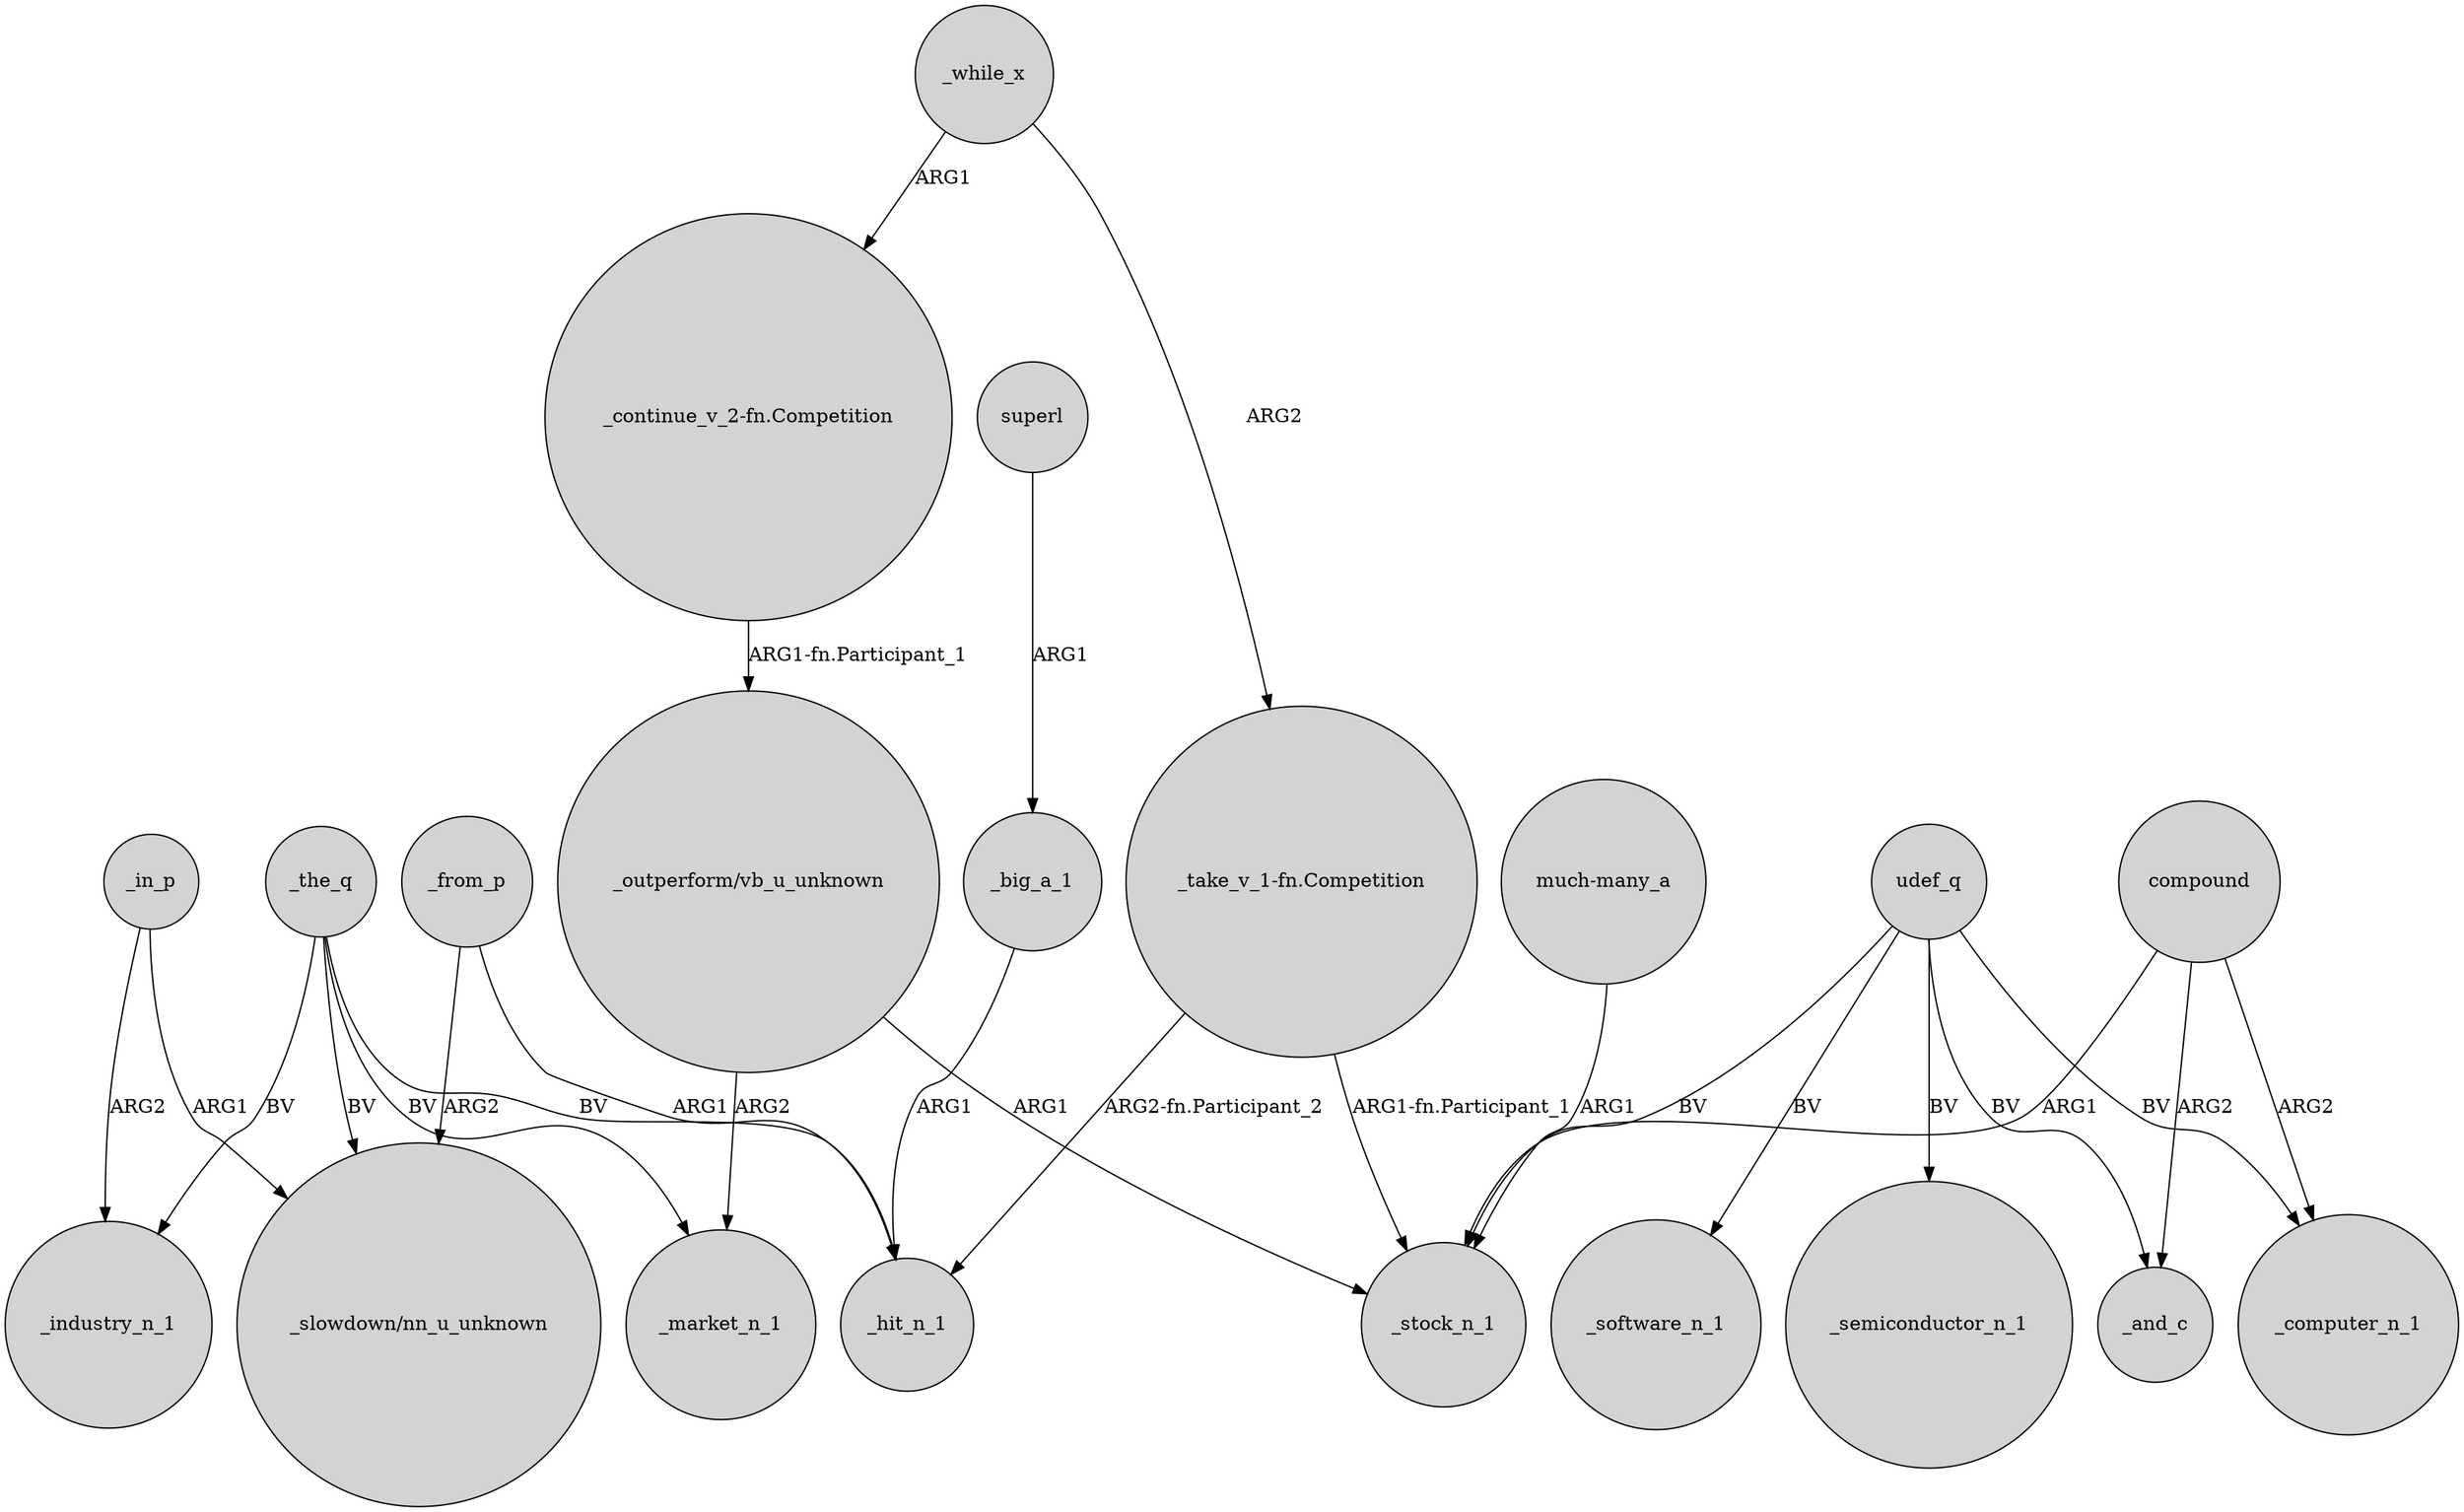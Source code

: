 digraph {
	node [shape=circle style=filled]
	_from_p -> "_slowdown/nn_u_unknown" [label=ARG2]
	_in_p -> "_slowdown/nn_u_unknown" [label=ARG1]
	_the_q -> _hit_n_1 [label=BV]
	_the_q -> "_slowdown/nn_u_unknown" [label=BV]
	compound -> _computer_n_1 [label=ARG2]
	udef_q -> _semiconductor_n_1 [label=BV]
	_while_x -> "_continue_v_2-fn.Competition" [label=ARG1]
	_while_x -> "_take_v_1-fn.Competition" [label=ARG2]
	udef_q -> _and_c [label=BV]
	compound -> _and_c [label=ARG2]
	_the_q -> _market_n_1 [label=BV]
	"_take_v_1-fn.Competition" -> _stock_n_1 [label="ARG1-fn.Participant_1"]
	compound -> _stock_n_1 [label=ARG1]
	"_take_v_1-fn.Competition" -> _hit_n_1 [label="ARG2-fn.Participant_2"]
	udef_q -> _stock_n_1 [label=BV]
	superl -> _big_a_1 [label=ARG1]
	"_continue_v_2-fn.Competition" -> "_outperform/vb_u_unknown" [label="ARG1-fn.Participant_1"]
	_in_p -> _industry_n_1 [label=ARG2]
	udef_q -> _computer_n_1 [label=BV]
	"much-many_a" -> _stock_n_1 [label=ARG1]
	_from_p -> _hit_n_1 [label=ARG1]
	_big_a_1 -> _hit_n_1 [label=ARG1]
	"_outperform/vb_u_unknown" -> _market_n_1 [label=ARG2]
	udef_q -> _software_n_1 [label=BV]
	_the_q -> _industry_n_1 [label=BV]
	"_outperform/vb_u_unknown" -> _stock_n_1 [label=ARG1]
}
